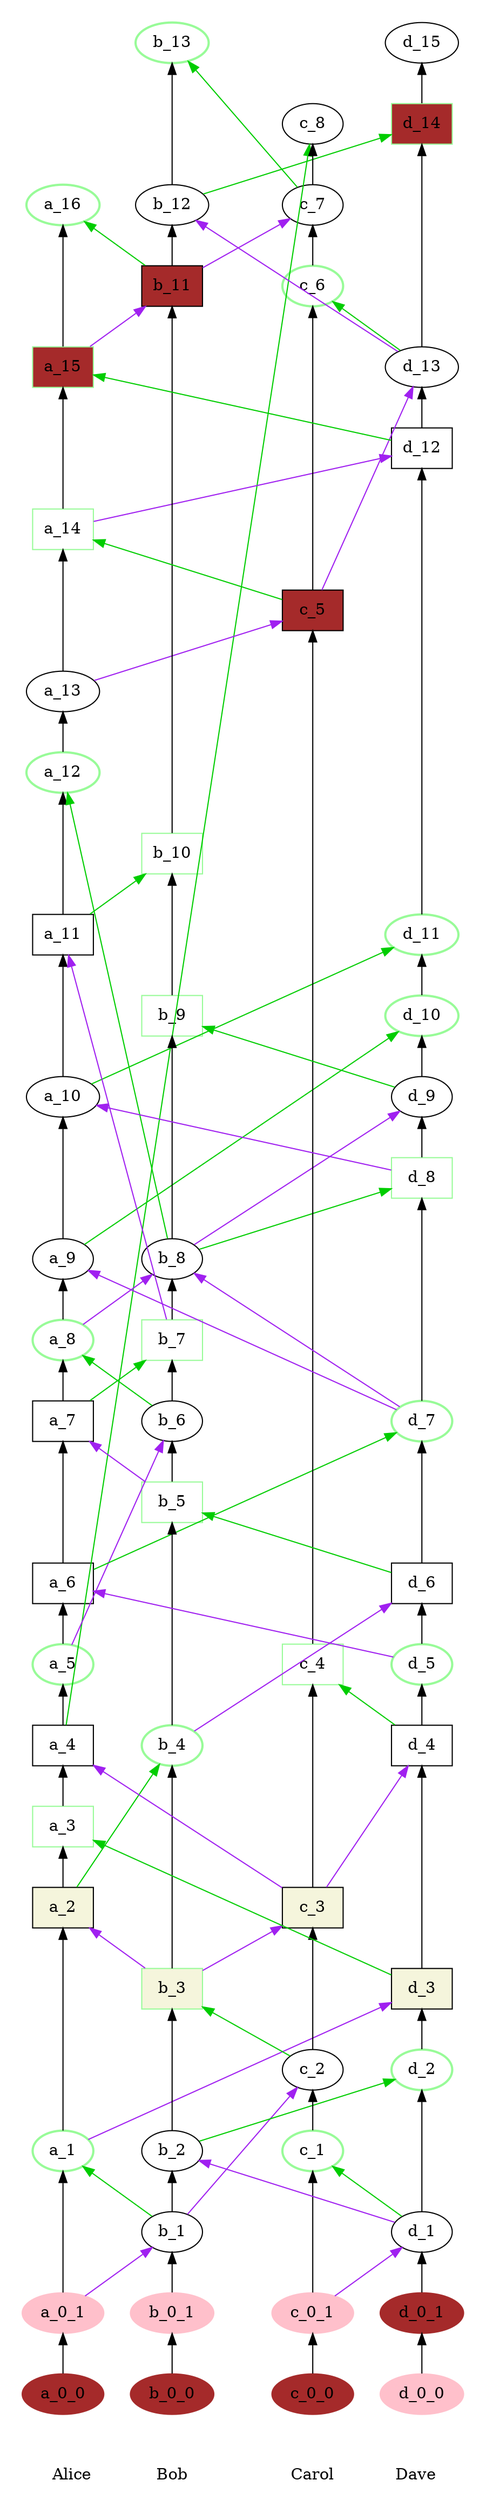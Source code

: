 digraph GossipGraph {
splines=false
rankdir=BT
outputorder=nodesfirst
subgraph cluster_alice {
style=invis
Alice -> a_0_0 [style=invis]
a_0_0 -> a_0_1
a_0_1 -> a_1 [minlen=2]
a_1 -> a_2 [minlen=3]
a_2 -> a_3
a_3 -> a_4
a_4 -> a_5
a_5 -> a_6
a_6 -> a_7 [minlen=2]
a_7 -> a_8
a_8 -> a_9
a_9 -> a_10 [minlen=2]
a_10 -> a_11 [minlen=2]
a_11 -> a_12 [minlen=2]
a_12 -> a_13
a_13 -> a_14 [minlen=2]
a_14 -> a_15 [minlen=2]
a_15 -> a_16 [minlen=2]
}

subgraph cluster_bob {
style=invis
Bob -> b_0_0 [style=invis]
b_0_0 -> b_0_1
b_0_1 -> b_1
b_1 -> b_2
b_2 -> b_3 [minlen=2]
b_3 -> b_4 [minlen=3]
b_4 -> b_5 [minlen=3]
b_5 -> b_6
b_6 -> b_7
b_7 -> b_8
b_8 -> b_9 [minlen=3]
b_9 -> b_10 [minlen=2]
b_10 -> b_11 [minlen=7]
b_11 -> b_12
b_12 -> b_13 [minlen=2]
}
subgraph cluster_carol {
style=invis
Carol -> c_0_0 [style=invis]
c_0_0 -> c_0_1
c_0_1 -> c_1 [minlen=2]
c_1 -> c_2
c_2 -> c_3 [minlen=2]
c_3 -> c_4 [minlen=3]
c_4 -> c_5 [minlen=13]
c_5 -> c_6 [minlen=4]
c_6 -> c_7
c_7 -> c_8
}
subgraph cluster_dave {
style=invis
Dave -> d_0_0 [style=invis]
d_0_0 -> d_0_1
d_0_1 -> d_1
d_1 -> d_2 [minlen=2]
d_2 -> d_3
d_3 -> d_4 [minlen=3]
d_4 -> d_5
d_5 -> d_6
d_6 -> d_7 [minlen=2]
d_7 -> d_8 [minlen=3]
d_8 -> d_9
d_9 -> d_10
d_10 -> d_11
d_11 -> d_12 [minlen=6]
d_12 -> d_13
d_13 -> d_14 [minlen=3]
d_14 -> d_15
}
{
rank=same
Alice -> Bob -> Carol -> Dave [style=invis]
Alice, Bob, Carol, Dave [style=filled, color=white]
}

edge [constraint=false]

a_0_0, b_0_0, c_0_0, d_0_1 [style=filled, color=brown]
d_0_0, a_0_1, b_0_1, c_0_1 [style=filled, color=pink]

a_1, a_3, a_5, a_8, a_12, a_14, a_15, a_16, b_3, b_4, b_5, b_7, b_9, b_10, b_13, c_1, c_4, c_6, d_2, d_5, d_7, d_8, d_10, d_11, d_14 [style=bold, color=palegreen]

a_2, b_3, c_3, d_3 [style=filled, fillcolor=beige, shape=rectangle]
a_3, a_4, a_6, a_7, a_11, a_14, b_5, b_7, b_9, b_10, c_4, d_4, d_6, d_8, d_12 [style=filled, fillcolor=white, shape=rectangle]

a_15, b_11, c_5, d_14 [shape=rectangle, style=filled, fillcolor=brown]

a_0_1 -> b_1 [color=purple]
b_1 -> a_1 [color=green3]
c_0_1 -> d_1 [color=purple]
d_1 -> b_2 [color=purple]
b_1 -> c_2 [color=purple]
c_2 -> b_3 [color=green3]
a_13 -> c_5 [color=purple]
c_5 -> a_14 [color=green3]
d_1 -> c_1 [color=green3]
b_2 -> d_2 [color=green3]
a_1 -> d_3 [color=purple]
d_3 -> a_3 [color=green3]
b_3 -> a_2 [color=purple]
a_2 -> b_4 [color=green3]
c_3 -> a_4 [color=purple]
a_4 -> c_8 [color=green3]
c_3 -> d_4 [color=purple]
b_3 -> c_3 [color=purple]
d_4 -> c_4 [color=green3]
b_4 -> d_6 [color=purple]
d_6 -> b_5 [color=green3]
d_5 -> a_6 [color=purple]
a_6 -> d_7 [color=green3]
a_5 -> b_6 [color=purple]
b_6 -> a_8 [color=green3]
b_5 -> a_7 [color=purple]
a_7 -> b_7 [color=green3]
d_7 -> b_8 [color=purple]
b_8 -> d_8 [color=green3]
d_7 -> a_9 [color=purple]
a_9 -> d_10 [color=green3]
b_8 -> d_9 [color=purple]
d_9 -> b_9 [color=green3]
a_8 -> b_8 [color=purple]
b_8 -> a_12 [color=green3]
b_7 -> a_11 [color=purple]
a_11 -> b_10 [color=green3]
d_8 -> a_10 [color=purple]
a_10 -> d_11 [color=green3]
a_14 -> d_12 [color=purple]
d_12 -> a_15 [color=green3]
a_15 -> b_11 [color=purple]
b_11 -> a_16 [color=green3]
c_5 -> d_13 [color=purple]
d_13 -> c_6 [color=green3]
d_13 -> b_12 [color=purple]
b_12 -> d_14 [color=green3]
b_11 -> c_7 [color=purple]
c_7 -> b_13 [color=green3]
}
